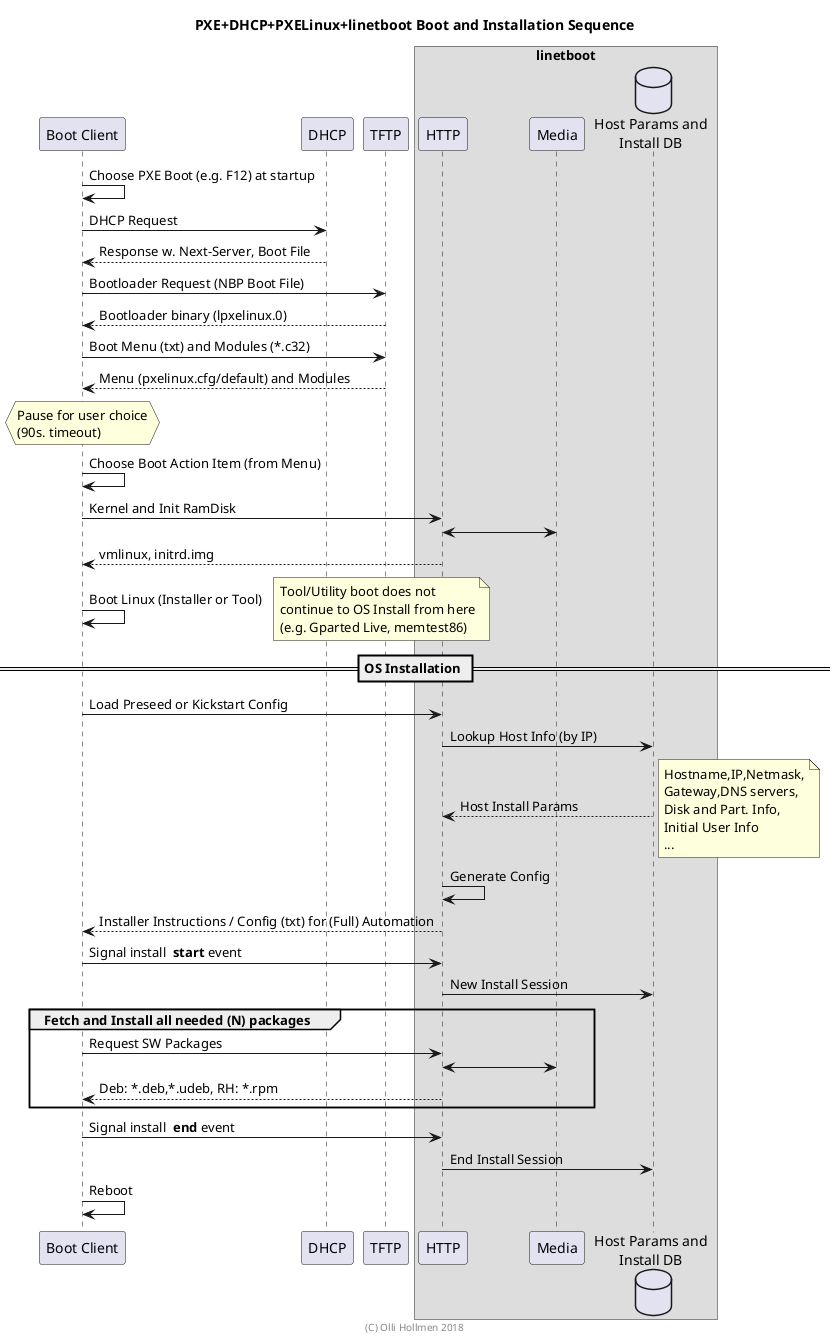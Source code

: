 @startuml

title PXE+DHCP+PXELinux+linetboot Boot and Installation Sequence

' order 10 - only supported in later plantuml. Unnecessary if you keep below in order.
participant "Boot Client" as Client
'database DHCP
participant DHCP
participant TFTP

box "linetboot"
' When used w/o Box (above)
'participant "**linetboot** / HTTP" as HTTP
participant HTTP
participant Media
'participant "Host Params and Install DB" as HP
database "Host Params and\nInstall DB" as HP
end box

' "database" declared here instead of above messes up the order

Client -> Client: Choose PXE Boot (e.g. F12) at startup
Client -> DHCP: DHCP Request
DHCP --> Client: Response w. Next-Server, Boot File

Client -> TFTP: Bootloader Request (NBP Boot File)
Client <-- TFTP: Bootloader binary (lpxelinux.0)

Client -> TFTP: Boot Menu (txt) and Modules (*.c32)
Client <-- TFTP: Menu (pxelinux.cfg/default) and Modules

hnote over Client : Pause for user choice\n(90s. timeout)

'...90 s. timeout ...

Client->Client: Choose Boot Action Item (from Menu)

Client -> HTTP: Kernel and Init RamDisk
HTTP <-> Media
Client <-- HTTP: vmlinux, initrd.img

Client -> Client: Boot Linux (Installer or Tool)

note right: Tool/Utility boot does not\ncontinue to OS Install from here\n(e.g. Gparted Live, memtest86)

== OS Installation ==

Client -> HTTP: Load Preseed or Kickstart Config

HTTP -> HP: Lookup Host Info (by IP)
HTTP <-- HP: Host Install Params
note right: Hostname,IP,Netmask,\nGateway,DNS servers,\nDisk and Part. Info,\nInitial User Info\n...

HTTP -> HTTP: Generate Config

Client <-- HTTP: Installer Instructions / Config (txt) for (Full) Automation

Client -> HTTP: Signal install  **start** event
HTTP -> HP: New Install Session
'== Fetch and Install all needed (N) packages ==

group Fetch and Install all needed (N) packages
Client -> HTTP: Request SW Packages
HTTP <-> Media
Client <-- HTTP: Deb: *.deb,*.udeb, RH: *.rpm
end
'Client -> Client: Install

Client -> HTTP: Signal install  **end** event
HTTP -> HP: End Install Session
Client -> Client: Reboot

footer (C) Olli Hollmen 2018

@enduml
